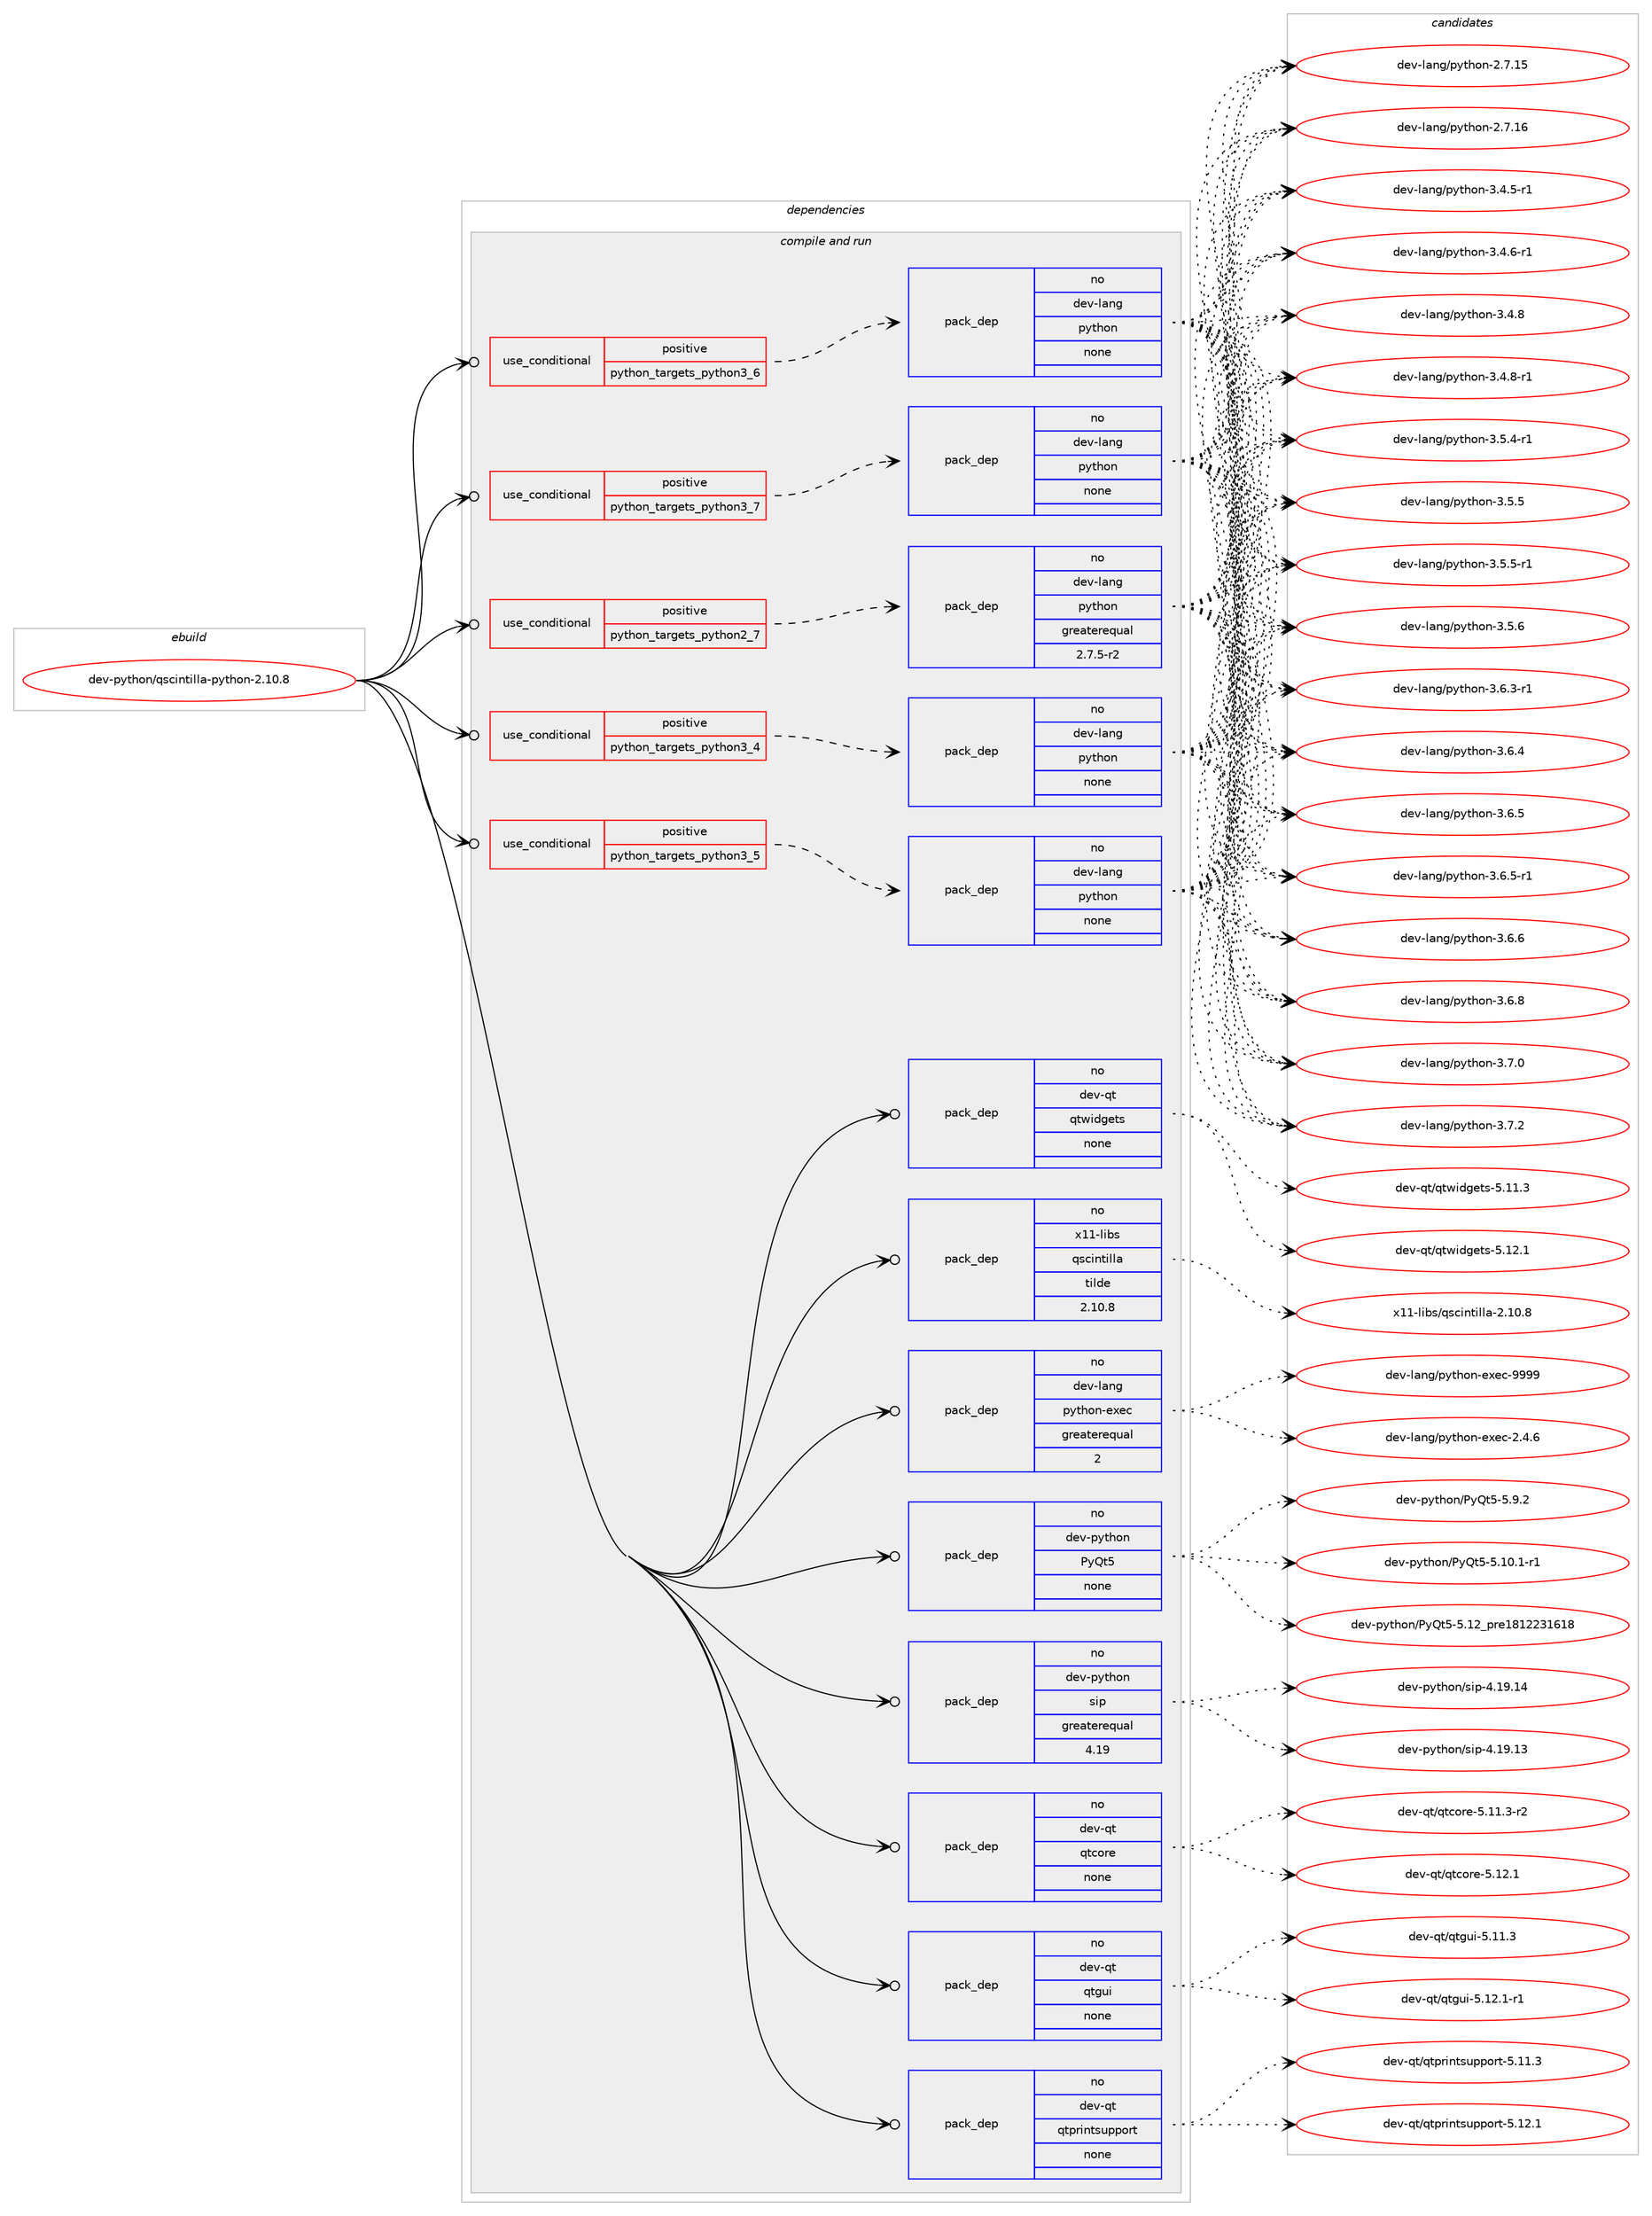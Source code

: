 digraph prolog {

# *************
# Graph options
# *************

newrank=true;
concentrate=true;
compound=true;
graph [rankdir=LR,fontname=Helvetica,fontsize=10,ranksep=1.5];#, ranksep=2.5, nodesep=0.2];
edge  [arrowhead=vee];
node  [fontname=Helvetica,fontsize=10];

# **********
# The ebuild
# **********

subgraph cluster_leftcol {
color=gray;
rank=same;
label=<<i>ebuild</i>>;
id [label="dev-python/qscintilla-python-2.10.8", color=red, width=4, href="../dev-python/qscintilla-python-2.10.8.svg"];
}

# ****************
# The dependencies
# ****************

subgraph cluster_midcol {
color=gray;
label=<<i>dependencies</i>>;
subgraph cluster_compile {
fillcolor="#eeeeee";
style=filled;
label=<<i>compile</i>>;
}
subgraph cluster_compileandrun {
fillcolor="#eeeeee";
style=filled;
label=<<i>compile and run</i>>;
subgraph cond383472 {
dependency1437992 [label=<<TABLE BORDER="0" CELLBORDER="1" CELLSPACING="0" CELLPADDING="4"><TR><TD ROWSPAN="3" CELLPADDING="10">use_conditional</TD></TR><TR><TD>positive</TD></TR><TR><TD>python_targets_python2_7</TD></TR></TABLE>>, shape=none, color=red];
subgraph pack1031161 {
dependency1437993 [label=<<TABLE BORDER="0" CELLBORDER="1" CELLSPACING="0" CELLPADDING="4" WIDTH="220"><TR><TD ROWSPAN="6" CELLPADDING="30">pack_dep</TD></TR><TR><TD WIDTH="110">no</TD></TR><TR><TD>dev-lang</TD></TR><TR><TD>python</TD></TR><TR><TD>greaterequal</TD></TR><TR><TD>2.7.5-r2</TD></TR></TABLE>>, shape=none, color=blue];
}
dependency1437992:e -> dependency1437993:w [weight=20,style="dashed",arrowhead="vee"];
}
id:e -> dependency1437992:w [weight=20,style="solid",arrowhead="odotvee"];
subgraph cond383473 {
dependency1437994 [label=<<TABLE BORDER="0" CELLBORDER="1" CELLSPACING="0" CELLPADDING="4"><TR><TD ROWSPAN="3" CELLPADDING="10">use_conditional</TD></TR><TR><TD>positive</TD></TR><TR><TD>python_targets_python3_4</TD></TR></TABLE>>, shape=none, color=red];
subgraph pack1031162 {
dependency1437995 [label=<<TABLE BORDER="0" CELLBORDER="1" CELLSPACING="0" CELLPADDING="4" WIDTH="220"><TR><TD ROWSPAN="6" CELLPADDING="30">pack_dep</TD></TR><TR><TD WIDTH="110">no</TD></TR><TR><TD>dev-lang</TD></TR><TR><TD>python</TD></TR><TR><TD>none</TD></TR><TR><TD></TD></TR></TABLE>>, shape=none, color=blue];
}
dependency1437994:e -> dependency1437995:w [weight=20,style="dashed",arrowhead="vee"];
}
id:e -> dependency1437994:w [weight=20,style="solid",arrowhead="odotvee"];
subgraph cond383474 {
dependency1437996 [label=<<TABLE BORDER="0" CELLBORDER="1" CELLSPACING="0" CELLPADDING="4"><TR><TD ROWSPAN="3" CELLPADDING="10">use_conditional</TD></TR><TR><TD>positive</TD></TR><TR><TD>python_targets_python3_5</TD></TR></TABLE>>, shape=none, color=red];
subgraph pack1031163 {
dependency1437997 [label=<<TABLE BORDER="0" CELLBORDER="1" CELLSPACING="0" CELLPADDING="4" WIDTH="220"><TR><TD ROWSPAN="6" CELLPADDING="30">pack_dep</TD></TR><TR><TD WIDTH="110">no</TD></TR><TR><TD>dev-lang</TD></TR><TR><TD>python</TD></TR><TR><TD>none</TD></TR><TR><TD></TD></TR></TABLE>>, shape=none, color=blue];
}
dependency1437996:e -> dependency1437997:w [weight=20,style="dashed",arrowhead="vee"];
}
id:e -> dependency1437996:w [weight=20,style="solid",arrowhead="odotvee"];
subgraph cond383475 {
dependency1437998 [label=<<TABLE BORDER="0" CELLBORDER="1" CELLSPACING="0" CELLPADDING="4"><TR><TD ROWSPAN="3" CELLPADDING="10">use_conditional</TD></TR><TR><TD>positive</TD></TR><TR><TD>python_targets_python3_6</TD></TR></TABLE>>, shape=none, color=red];
subgraph pack1031164 {
dependency1437999 [label=<<TABLE BORDER="0" CELLBORDER="1" CELLSPACING="0" CELLPADDING="4" WIDTH="220"><TR><TD ROWSPAN="6" CELLPADDING="30">pack_dep</TD></TR><TR><TD WIDTH="110">no</TD></TR><TR><TD>dev-lang</TD></TR><TR><TD>python</TD></TR><TR><TD>none</TD></TR><TR><TD></TD></TR></TABLE>>, shape=none, color=blue];
}
dependency1437998:e -> dependency1437999:w [weight=20,style="dashed",arrowhead="vee"];
}
id:e -> dependency1437998:w [weight=20,style="solid",arrowhead="odotvee"];
subgraph cond383476 {
dependency1438000 [label=<<TABLE BORDER="0" CELLBORDER="1" CELLSPACING="0" CELLPADDING="4"><TR><TD ROWSPAN="3" CELLPADDING="10">use_conditional</TD></TR><TR><TD>positive</TD></TR><TR><TD>python_targets_python3_7</TD></TR></TABLE>>, shape=none, color=red];
subgraph pack1031165 {
dependency1438001 [label=<<TABLE BORDER="0" CELLBORDER="1" CELLSPACING="0" CELLPADDING="4" WIDTH="220"><TR><TD ROWSPAN="6" CELLPADDING="30">pack_dep</TD></TR><TR><TD WIDTH="110">no</TD></TR><TR><TD>dev-lang</TD></TR><TR><TD>python</TD></TR><TR><TD>none</TD></TR><TR><TD></TD></TR></TABLE>>, shape=none, color=blue];
}
dependency1438000:e -> dependency1438001:w [weight=20,style="dashed",arrowhead="vee"];
}
id:e -> dependency1438000:w [weight=20,style="solid",arrowhead="odotvee"];
subgraph pack1031166 {
dependency1438002 [label=<<TABLE BORDER="0" CELLBORDER="1" CELLSPACING="0" CELLPADDING="4" WIDTH="220"><TR><TD ROWSPAN="6" CELLPADDING="30">pack_dep</TD></TR><TR><TD WIDTH="110">no</TD></TR><TR><TD>dev-lang</TD></TR><TR><TD>python-exec</TD></TR><TR><TD>greaterequal</TD></TR><TR><TD>2</TD></TR></TABLE>>, shape=none, color=blue];
}
id:e -> dependency1438002:w [weight=20,style="solid",arrowhead="odotvee"];
subgraph pack1031167 {
dependency1438003 [label=<<TABLE BORDER="0" CELLBORDER="1" CELLSPACING="0" CELLPADDING="4" WIDTH="220"><TR><TD ROWSPAN="6" CELLPADDING="30">pack_dep</TD></TR><TR><TD WIDTH="110">no</TD></TR><TR><TD>dev-python</TD></TR><TR><TD>PyQt5</TD></TR><TR><TD>none</TD></TR><TR><TD></TD></TR></TABLE>>, shape=none, color=blue];
}
id:e -> dependency1438003:w [weight=20,style="solid",arrowhead="odotvee"];
subgraph pack1031168 {
dependency1438004 [label=<<TABLE BORDER="0" CELLBORDER="1" CELLSPACING="0" CELLPADDING="4" WIDTH="220"><TR><TD ROWSPAN="6" CELLPADDING="30">pack_dep</TD></TR><TR><TD WIDTH="110">no</TD></TR><TR><TD>dev-python</TD></TR><TR><TD>sip</TD></TR><TR><TD>greaterequal</TD></TR><TR><TD>4.19</TD></TR></TABLE>>, shape=none, color=blue];
}
id:e -> dependency1438004:w [weight=20,style="solid",arrowhead="odotvee"];
subgraph pack1031169 {
dependency1438005 [label=<<TABLE BORDER="0" CELLBORDER="1" CELLSPACING="0" CELLPADDING="4" WIDTH="220"><TR><TD ROWSPAN="6" CELLPADDING="30">pack_dep</TD></TR><TR><TD WIDTH="110">no</TD></TR><TR><TD>dev-qt</TD></TR><TR><TD>qtcore</TD></TR><TR><TD>none</TD></TR><TR><TD></TD></TR></TABLE>>, shape=none, color=blue];
}
id:e -> dependency1438005:w [weight=20,style="solid",arrowhead="odotvee"];
subgraph pack1031170 {
dependency1438006 [label=<<TABLE BORDER="0" CELLBORDER="1" CELLSPACING="0" CELLPADDING="4" WIDTH="220"><TR><TD ROWSPAN="6" CELLPADDING="30">pack_dep</TD></TR><TR><TD WIDTH="110">no</TD></TR><TR><TD>dev-qt</TD></TR><TR><TD>qtgui</TD></TR><TR><TD>none</TD></TR><TR><TD></TD></TR></TABLE>>, shape=none, color=blue];
}
id:e -> dependency1438006:w [weight=20,style="solid",arrowhead="odotvee"];
subgraph pack1031171 {
dependency1438007 [label=<<TABLE BORDER="0" CELLBORDER="1" CELLSPACING="0" CELLPADDING="4" WIDTH="220"><TR><TD ROWSPAN="6" CELLPADDING="30">pack_dep</TD></TR><TR><TD WIDTH="110">no</TD></TR><TR><TD>dev-qt</TD></TR><TR><TD>qtprintsupport</TD></TR><TR><TD>none</TD></TR><TR><TD></TD></TR></TABLE>>, shape=none, color=blue];
}
id:e -> dependency1438007:w [weight=20,style="solid",arrowhead="odotvee"];
subgraph pack1031172 {
dependency1438008 [label=<<TABLE BORDER="0" CELLBORDER="1" CELLSPACING="0" CELLPADDING="4" WIDTH="220"><TR><TD ROWSPAN="6" CELLPADDING="30">pack_dep</TD></TR><TR><TD WIDTH="110">no</TD></TR><TR><TD>dev-qt</TD></TR><TR><TD>qtwidgets</TD></TR><TR><TD>none</TD></TR><TR><TD></TD></TR></TABLE>>, shape=none, color=blue];
}
id:e -> dependency1438008:w [weight=20,style="solid",arrowhead="odotvee"];
subgraph pack1031173 {
dependency1438009 [label=<<TABLE BORDER="0" CELLBORDER="1" CELLSPACING="0" CELLPADDING="4" WIDTH="220"><TR><TD ROWSPAN="6" CELLPADDING="30">pack_dep</TD></TR><TR><TD WIDTH="110">no</TD></TR><TR><TD>x11-libs</TD></TR><TR><TD>qscintilla</TD></TR><TR><TD>tilde</TD></TR><TR><TD>2.10.8</TD></TR></TABLE>>, shape=none, color=blue];
}
id:e -> dependency1438009:w [weight=20,style="solid",arrowhead="odotvee"];
}
subgraph cluster_run {
fillcolor="#eeeeee";
style=filled;
label=<<i>run</i>>;
}
}

# **************
# The candidates
# **************

subgraph cluster_choices {
rank=same;
color=gray;
label=<<i>candidates</i>>;

subgraph choice1031161 {
color=black;
nodesep=1;
choice10010111845108971101034711212111610411111045504655464953 [label="dev-lang/python-2.7.15", color=red, width=4,href="../dev-lang/python-2.7.15.svg"];
choice10010111845108971101034711212111610411111045504655464954 [label="dev-lang/python-2.7.16", color=red, width=4,href="../dev-lang/python-2.7.16.svg"];
choice1001011184510897110103471121211161041111104551465246534511449 [label="dev-lang/python-3.4.5-r1", color=red, width=4,href="../dev-lang/python-3.4.5-r1.svg"];
choice1001011184510897110103471121211161041111104551465246544511449 [label="dev-lang/python-3.4.6-r1", color=red, width=4,href="../dev-lang/python-3.4.6-r1.svg"];
choice100101118451089711010347112121116104111110455146524656 [label="dev-lang/python-3.4.8", color=red, width=4,href="../dev-lang/python-3.4.8.svg"];
choice1001011184510897110103471121211161041111104551465246564511449 [label="dev-lang/python-3.4.8-r1", color=red, width=4,href="../dev-lang/python-3.4.8-r1.svg"];
choice1001011184510897110103471121211161041111104551465346524511449 [label="dev-lang/python-3.5.4-r1", color=red, width=4,href="../dev-lang/python-3.5.4-r1.svg"];
choice100101118451089711010347112121116104111110455146534653 [label="dev-lang/python-3.5.5", color=red, width=4,href="../dev-lang/python-3.5.5.svg"];
choice1001011184510897110103471121211161041111104551465346534511449 [label="dev-lang/python-3.5.5-r1", color=red, width=4,href="../dev-lang/python-3.5.5-r1.svg"];
choice100101118451089711010347112121116104111110455146534654 [label="dev-lang/python-3.5.6", color=red, width=4,href="../dev-lang/python-3.5.6.svg"];
choice1001011184510897110103471121211161041111104551465446514511449 [label="dev-lang/python-3.6.3-r1", color=red, width=4,href="../dev-lang/python-3.6.3-r1.svg"];
choice100101118451089711010347112121116104111110455146544652 [label="dev-lang/python-3.6.4", color=red, width=4,href="../dev-lang/python-3.6.4.svg"];
choice100101118451089711010347112121116104111110455146544653 [label="dev-lang/python-3.6.5", color=red, width=4,href="../dev-lang/python-3.6.5.svg"];
choice1001011184510897110103471121211161041111104551465446534511449 [label="dev-lang/python-3.6.5-r1", color=red, width=4,href="../dev-lang/python-3.6.5-r1.svg"];
choice100101118451089711010347112121116104111110455146544654 [label="dev-lang/python-3.6.6", color=red, width=4,href="../dev-lang/python-3.6.6.svg"];
choice100101118451089711010347112121116104111110455146544656 [label="dev-lang/python-3.6.8", color=red, width=4,href="../dev-lang/python-3.6.8.svg"];
choice100101118451089711010347112121116104111110455146554648 [label="dev-lang/python-3.7.0", color=red, width=4,href="../dev-lang/python-3.7.0.svg"];
choice100101118451089711010347112121116104111110455146554650 [label="dev-lang/python-3.7.2", color=red, width=4,href="../dev-lang/python-3.7.2.svg"];
dependency1437993:e -> choice10010111845108971101034711212111610411111045504655464953:w [style=dotted,weight="100"];
dependency1437993:e -> choice10010111845108971101034711212111610411111045504655464954:w [style=dotted,weight="100"];
dependency1437993:e -> choice1001011184510897110103471121211161041111104551465246534511449:w [style=dotted,weight="100"];
dependency1437993:e -> choice1001011184510897110103471121211161041111104551465246544511449:w [style=dotted,weight="100"];
dependency1437993:e -> choice100101118451089711010347112121116104111110455146524656:w [style=dotted,weight="100"];
dependency1437993:e -> choice1001011184510897110103471121211161041111104551465246564511449:w [style=dotted,weight="100"];
dependency1437993:e -> choice1001011184510897110103471121211161041111104551465346524511449:w [style=dotted,weight="100"];
dependency1437993:e -> choice100101118451089711010347112121116104111110455146534653:w [style=dotted,weight="100"];
dependency1437993:e -> choice1001011184510897110103471121211161041111104551465346534511449:w [style=dotted,weight="100"];
dependency1437993:e -> choice100101118451089711010347112121116104111110455146534654:w [style=dotted,weight="100"];
dependency1437993:e -> choice1001011184510897110103471121211161041111104551465446514511449:w [style=dotted,weight="100"];
dependency1437993:e -> choice100101118451089711010347112121116104111110455146544652:w [style=dotted,weight="100"];
dependency1437993:e -> choice100101118451089711010347112121116104111110455146544653:w [style=dotted,weight="100"];
dependency1437993:e -> choice1001011184510897110103471121211161041111104551465446534511449:w [style=dotted,weight="100"];
dependency1437993:e -> choice100101118451089711010347112121116104111110455146544654:w [style=dotted,weight="100"];
dependency1437993:e -> choice100101118451089711010347112121116104111110455146544656:w [style=dotted,weight="100"];
dependency1437993:e -> choice100101118451089711010347112121116104111110455146554648:w [style=dotted,weight="100"];
dependency1437993:e -> choice100101118451089711010347112121116104111110455146554650:w [style=dotted,weight="100"];
}
subgraph choice1031162 {
color=black;
nodesep=1;
choice10010111845108971101034711212111610411111045504655464953 [label="dev-lang/python-2.7.15", color=red, width=4,href="../dev-lang/python-2.7.15.svg"];
choice10010111845108971101034711212111610411111045504655464954 [label="dev-lang/python-2.7.16", color=red, width=4,href="../dev-lang/python-2.7.16.svg"];
choice1001011184510897110103471121211161041111104551465246534511449 [label="dev-lang/python-3.4.5-r1", color=red, width=4,href="../dev-lang/python-3.4.5-r1.svg"];
choice1001011184510897110103471121211161041111104551465246544511449 [label="dev-lang/python-3.4.6-r1", color=red, width=4,href="../dev-lang/python-3.4.6-r1.svg"];
choice100101118451089711010347112121116104111110455146524656 [label="dev-lang/python-3.4.8", color=red, width=4,href="../dev-lang/python-3.4.8.svg"];
choice1001011184510897110103471121211161041111104551465246564511449 [label="dev-lang/python-3.4.8-r1", color=red, width=4,href="../dev-lang/python-3.4.8-r1.svg"];
choice1001011184510897110103471121211161041111104551465346524511449 [label="dev-lang/python-3.5.4-r1", color=red, width=4,href="../dev-lang/python-3.5.4-r1.svg"];
choice100101118451089711010347112121116104111110455146534653 [label="dev-lang/python-3.5.5", color=red, width=4,href="../dev-lang/python-3.5.5.svg"];
choice1001011184510897110103471121211161041111104551465346534511449 [label="dev-lang/python-3.5.5-r1", color=red, width=4,href="../dev-lang/python-3.5.5-r1.svg"];
choice100101118451089711010347112121116104111110455146534654 [label="dev-lang/python-3.5.6", color=red, width=4,href="../dev-lang/python-3.5.6.svg"];
choice1001011184510897110103471121211161041111104551465446514511449 [label="dev-lang/python-3.6.3-r1", color=red, width=4,href="../dev-lang/python-3.6.3-r1.svg"];
choice100101118451089711010347112121116104111110455146544652 [label="dev-lang/python-3.6.4", color=red, width=4,href="../dev-lang/python-3.6.4.svg"];
choice100101118451089711010347112121116104111110455146544653 [label="dev-lang/python-3.6.5", color=red, width=4,href="../dev-lang/python-3.6.5.svg"];
choice1001011184510897110103471121211161041111104551465446534511449 [label="dev-lang/python-3.6.5-r1", color=red, width=4,href="../dev-lang/python-3.6.5-r1.svg"];
choice100101118451089711010347112121116104111110455146544654 [label="dev-lang/python-3.6.6", color=red, width=4,href="../dev-lang/python-3.6.6.svg"];
choice100101118451089711010347112121116104111110455146544656 [label="dev-lang/python-3.6.8", color=red, width=4,href="../dev-lang/python-3.6.8.svg"];
choice100101118451089711010347112121116104111110455146554648 [label="dev-lang/python-3.7.0", color=red, width=4,href="../dev-lang/python-3.7.0.svg"];
choice100101118451089711010347112121116104111110455146554650 [label="dev-lang/python-3.7.2", color=red, width=4,href="../dev-lang/python-3.7.2.svg"];
dependency1437995:e -> choice10010111845108971101034711212111610411111045504655464953:w [style=dotted,weight="100"];
dependency1437995:e -> choice10010111845108971101034711212111610411111045504655464954:w [style=dotted,weight="100"];
dependency1437995:e -> choice1001011184510897110103471121211161041111104551465246534511449:w [style=dotted,weight="100"];
dependency1437995:e -> choice1001011184510897110103471121211161041111104551465246544511449:w [style=dotted,weight="100"];
dependency1437995:e -> choice100101118451089711010347112121116104111110455146524656:w [style=dotted,weight="100"];
dependency1437995:e -> choice1001011184510897110103471121211161041111104551465246564511449:w [style=dotted,weight="100"];
dependency1437995:e -> choice1001011184510897110103471121211161041111104551465346524511449:w [style=dotted,weight="100"];
dependency1437995:e -> choice100101118451089711010347112121116104111110455146534653:w [style=dotted,weight="100"];
dependency1437995:e -> choice1001011184510897110103471121211161041111104551465346534511449:w [style=dotted,weight="100"];
dependency1437995:e -> choice100101118451089711010347112121116104111110455146534654:w [style=dotted,weight="100"];
dependency1437995:e -> choice1001011184510897110103471121211161041111104551465446514511449:w [style=dotted,weight="100"];
dependency1437995:e -> choice100101118451089711010347112121116104111110455146544652:w [style=dotted,weight="100"];
dependency1437995:e -> choice100101118451089711010347112121116104111110455146544653:w [style=dotted,weight="100"];
dependency1437995:e -> choice1001011184510897110103471121211161041111104551465446534511449:w [style=dotted,weight="100"];
dependency1437995:e -> choice100101118451089711010347112121116104111110455146544654:w [style=dotted,weight="100"];
dependency1437995:e -> choice100101118451089711010347112121116104111110455146544656:w [style=dotted,weight="100"];
dependency1437995:e -> choice100101118451089711010347112121116104111110455146554648:w [style=dotted,weight="100"];
dependency1437995:e -> choice100101118451089711010347112121116104111110455146554650:w [style=dotted,weight="100"];
}
subgraph choice1031163 {
color=black;
nodesep=1;
choice10010111845108971101034711212111610411111045504655464953 [label="dev-lang/python-2.7.15", color=red, width=4,href="../dev-lang/python-2.7.15.svg"];
choice10010111845108971101034711212111610411111045504655464954 [label="dev-lang/python-2.7.16", color=red, width=4,href="../dev-lang/python-2.7.16.svg"];
choice1001011184510897110103471121211161041111104551465246534511449 [label="dev-lang/python-3.4.5-r1", color=red, width=4,href="../dev-lang/python-3.4.5-r1.svg"];
choice1001011184510897110103471121211161041111104551465246544511449 [label="dev-lang/python-3.4.6-r1", color=red, width=4,href="../dev-lang/python-3.4.6-r1.svg"];
choice100101118451089711010347112121116104111110455146524656 [label="dev-lang/python-3.4.8", color=red, width=4,href="../dev-lang/python-3.4.8.svg"];
choice1001011184510897110103471121211161041111104551465246564511449 [label="dev-lang/python-3.4.8-r1", color=red, width=4,href="../dev-lang/python-3.4.8-r1.svg"];
choice1001011184510897110103471121211161041111104551465346524511449 [label="dev-lang/python-3.5.4-r1", color=red, width=4,href="../dev-lang/python-3.5.4-r1.svg"];
choice100101118451089711010347112121116104111110455146534653 [label="dev-lang/python-3.5.5", color=red, width=4,href="../dev-lang/python-3.5.5.svg"];
choice1001011184510897110103471121211161041111104551465346534511449 [label="dev-lang/python-3.5.5-r1", color=red, width=4,href="../dev-lang/python-3.5.5-r1.svg"];
choice100101118451089711010347112121116104111110455146534654 [label="dev-lang/python-3.5.6", color=red, width=4,href="../dev-lang/python-3.5.6.svg"];
choice1001011184510897110103471121211161041111104551465446514511449 [label="dev-lang/python-3.6.3-r1", color=red, width=4,href="../dev-lang/python-3.6.3-r1.svg"];
choice100101118451089711010347112121116104111110455146544652 [label="dev-lang/python-3.6.4", color=red, width=4,href="../dev-lang/python-3.6.4.svg"];
choice100101118451089711010347112121116104111110455146544653 [label="dev-lang/python-3.6.5", color=red, width=4,href="../dev-lang/python-3.6.5.svg"];
choice1001011184510897110103471121211161041111104551465446534511449 [label="dev-lang/python-3.6.5-r1", color=red, width=4,href="../dev-lang/python-3.6.5-r1.svg"];
choice100101118451089711010347112121116104111110455146544654 [label="dev-lang/python-3.6.6", color=red, width=4,href="../dev-lang/python-3.6.6.svg"];
choice100101118451089711010347112121116104111110455146544656 [label="dev-lang/python-3.6.8", color=red, width=4,href="../dev-lang/python-3.6.8.svg"];
choice100101118451089711010347112121116104111110455146554648 [label="dev-lang/python-3.7.0", color=red, width=4,href="../dev-lang/python-3.7.0.svg"];
choice100101118451089711010347112121116104111110455146554650 [label="dev-lang/python-3.7.2", color=red, width=4,href="../dev-lang/python-3.7.2.svg"];
dependency1437997:e -> choice10010111845108971101034711212111610411111045504655464953:w [style=dotted,weight="100"];
dependency1437997:e -> choice10010111845108971101034711212111610411111045504655464954:w [style=dotted,weight="100"];
dependency1437997:e -> choice1001011184510897110103471121211161041111104551465246534511449:w [style=dotted,weight="100"];
dependency1437997:e -> choice1001011184510897110103471121211161041111104551465246544511449:w [style=dotted,weight="100"];
dependency1437997:e -> choice100101118451089711010347112121116104111110455146524656:w [style=dotted,weight="100"];
dependency1437997:e -> choice1001011184510897110103471121211161041111104551465246564511449:w [style=dotted,weight="100"];
dependency1437997:e -> choice1001011184510897110103471121211161041111104551465346524511449:w [style=dotted,weight="100"];
dependency1437997:e -> choice100101118451089711010347112121116104111110455146534653:w [style=dotted,weight="100"];
dependency1437997:e -> choice1001011184510897110103471121211161041111104551465346534511449:w [style=dotted,weight="100"];
dependency1437997:e -> choice100101118451089711010347112121116104111110455146534654:w [style=dotted,weight="100"];
dependency1437997:e -> choice1001011184510897110103471121211161041111104551465446514511449:w [style=dotted,weight="100"];
dependency1437997:e -> choice100101118451089711010347112121116104111110455146544652:w [style=dotted,weight="100"];
dependency1437997:e -> choice100101118451089711010347112121116104111110455146544653:w [style=dotted,weight="100"];
dependency1437997:e -> choice1001011184510897110103471121211161041111104551465446534511449:w [style=dotted,weight="100"];
dependency1437997:e -> choice100101118451089711010347112121116104111110455146544654:w [style=dotted,weight="100"];
dependency1437997:e -> choice100101118451089711010347112121116104111110455146544656:w [style=dotted,weight="100"];
dependency1437997:e -> choice100101118451089711010347112121116104111110455146554648:w [style=dotted,weight="100"];
dependency1437997:e -> choice100101118451089711010347112121116104111110455146554650:w [style=dotted,weight="100"];
}
subgraph choice1031164 {
color=black;
nodesep=1;
choice10010111845108971101034711212111610411111045504655464953 [label="dev-lang/python-2.7.15", color=red, width=4,href="../dev-lang/python-2.7.15.svg"];
choice10010111845108971101034711212111610411111045504655464954 [label="dev-lang/python-2.7.16", color=red, width=4,href="../dev-lang/python-2.7.16.svg"];
choice1001011184510897110103471121211161041111104551465246534511449 [label="dev-lang/python-3.4.5-r1", color=red, width=4,href="../dev-lang/python-3.4.5-r1.svg"];
choice1001011184510897110103471121211161041111104551465246544511449 [label="dev-lang/python-3.4.6-r1", color=red, width=4,href="../dev-lang/python-3.4.6-r1.svg"];
choice100101118451089711010347112121116104111110455146524656 [label="dev-lang/python-3.4.8", color=red, width=4,href="../dev-lang/python-3.4.8.svg"];
choice1001011184510897110103471121211161041111104551465246564511449 [label="dev-lang/python-3.4.8-r1", color=red, width=4,href="../dev-lang/python-3.4.8-r1.svg"];
choice1001011184510897110103471121211161041111104551465346524511449 [label="dev-lang/python-3.5.4-r1", color=red, width=4,href="../dev-lang/python-3.5.4-r1.svg"];
choice100101118451089711010347112121116104111110455146534653 [label="dev-lang/python-3.5.5", color=red, width=4,href="../dev-lang/python-3.5.5.svg"];
choice1001011184510897110103471121211161041111104551465346534511449 [label="dev-lang/python-3.5.5-r1", color=red, width=4,href="../dev-lang/python-3.5.5-r1.svg"];
choice100101118451089711010347112121116104111110455146534654 [label="dev-lang/python-3.5.6", color=red, width=4,href="../dev-lang/python-3.5.6.svg"];
choice1001011184510897110103471121211161041111104551465446514511449 [label="dev-lang/python-3.6.3-r1", color=red, width=4,href="../dev-lang/python-3.6.3-r1.svg"];
choice100101118451089711010347112121116104111110455146544652 [label="dev-lang/python-3.6.4", color=red, width=4,href="../dev-lang/python-3.6.4.svg"];
choice100101118451089711010347112121116104111110455146544653 [label="dev-lang/python-3.6.5", color=red, width=4,href="../dev-lang/python-3.6.5.svg"];
choice1001011184510897110103471121211161041111104551465446534511449 [label="dev-lang/python-3.6.5-r1", color=red, width=4,href="../dev-lang/python-3.6.5-r1.svg"];
choice100101118451089711010347112121116104111110455146544654 [label="dev-lang/python-3.6.6", color=red, width=4,href="../dev-lang/python-3.6.6.svg"];
choice100101118451089711010347112121116104111110455146544656 [label="dev-lang/python-3.6.8", color=red, width=4,href="../dev-lang/python-3.6.8.svg"];
choice100101118451089711010347112121116104111110455146554648 [label="dev-lang/python-3.7.0", color=red, width=4,href="../dev-lang/python-3.7.0.svg"];
choice100101118451089711010347112121116104111110455146554650 [label="dev-lang/python-3.7.2", color=red, width=4,href="../dev-lang/python-3.7.2.svg"];
dependency1437999:e -> choice10010111845108971101034711212111610411111045504655464953:w [style=dotted,weight="100"];
dependency1437999:e -> choice10010111845108971101034711212111610411111045504655464954:w [style=dotted,weight="100"];
dependency1437999:e -> choice1001011184510897110103471121211161041111104551465246534511449:w [style=dotted,weight="100"];
dependency1437999:e -> choice1001011184510897110103471121211161041111104551465246544511449:w [style=dotted,weight="100"];
dependency1437999:e -> choice100101118451089711010347112121116104111110455146524656:w [style=dotted,weight="100"];
dependency1437999:e -> choice1001011184510897110103471121211161041111104551465246564511449:w [style=dotted,weight="100"];
dependency1437999:e -> choice1001011184510897110103471121211161041111104551465346524511449:w [style=dotted,weight="100"];
dependency1437999:e -> choice100101118451089711010347112121116104111110455146534653:w [style=dotted,weight="100"];
dependency1437999:e -> choice1001011184510897110103471121211161041111104551465346534511449:w [style=dotted,weight="100"];
dependency1437999:e -> choice100101118451089711010347112121116104111110455146534654:w [style=dotted,weight="100"];
dependency1437999:e -> choice1001011184510897110103471121211161041111104551465446514511449:w [style=dotted,weight="100"];
dependency1437999:e -> choice100101118451089711010347112121116104111110455146544652:w [style=dotted,weight="100"];
dependency1437999:e -> choice100101118451089711010347112121116104111110455146544653:w [style=dotted,weight="100"];
dependency1437999:e -> choice1001011184510897110103471121211161041111104551465446534511449:w [style=dotted,weight="100"];
dependency1437999:e -> choice100101118451089711010347112121116104111110455146544654:w [style=dotted,weight="100"];
dependency1437999:e -> choice100101118451089711010347112121116104111110455146544656:w [style=dotted,weight="100"];
dependency1437999:e -> choice100101118451089711010347112121116104111110455146554648:w [style=dotted,weight="100"];
dependency1437999:e -> choice100101118451089711010347112121116104111110455146554650:w [style=dotted,weight="100"];
}
subgraph choice1031165 {
color=black;
nodesep=1;
choice10010111845108971101034711212111610411111045504655464953 [label="dev-lang/python-2.7.15", color=red, width=4,href="../dev-lang/python-2.7.15.svg"];
choice10010111845108971101034711212111610411111045504655464954 [label="dev-lang/python-2.7.16", color=red, width=4,href="../dev-lang/python-2.7.16.svg"];
choice1001011184510897110103471121211161041111104551465246534511449 [label="dev-lang/python-3.4.5-r1", color=red, width=4,href="../dev-lang/python-3.4.5-r1.svg"];
choice1001011184510897110103471121211161041111104551465246544511449 [label="dev-lang/python-3.4.6-r1", color=red, width=4,href="../dev-lang/python-3.4.6-r1.svg"];
choice100101118451089711010347112121116104111110455146524656 [label="dev-lang/python-3.4.8", color=red, width=4,href="../dev-lang/python-3.4.8.svg"];
choice1001011184510897110103471121211161041111104551465246564511449 [label="dev-lang/python-3.4.8-r1", color=red, width=4,href="../dev-lang/python-3.4.8-r1.svg"];
choice1001011184510897110103471121211161041111104551465346524511449 [label="dev-lang/python-3.5.4-r1", color=red, width=4,href="../dev-lang/python-3.5.4-r1.svg"];
choice100101118451089711010347112121116104111110455146534653 [label="dev-lang/python-3.5.5", color=red, width=4,href="../dev-lang/python-3.5.5.svg"];
choice1001011184510897110103471121211161041111104551465346534511449 [label="dev-lang/python-3.5.5-r1", color=red, width=4,href="../dev-lang/python-3.5.5-r1.svg"];
choice100101118451089711010347112121116104111110455146534654 [label="dev-lang/python-3.5.6", color=red, width=4,href="../dev-lang/python-3.5.6.svg"];
choice1001011184510897110103471121211161041111104551465446514511449 [label="dev-lang/python-3.6.3-r1", color=red, width=4,href="../dev-lang/python-3.6.3-r1.svg"];
choice100101118451089711010347112121116104111110455146544652 [label="dev-lang/python-3.6.4", color=red, width=4,href="../dev-lang/python-3.6.4.svg"];
choice100101118451089711010347112121116104111110455146544653 [label="dev-lang/python-3.6.5", color=red, width=4,href="../dev-lang/python-3.6.5.svg"];
choice1001011184510897110103471121211161041111104551465446534511449 [label="dev-lang/python-3.6.5-r1", color=red, width=4,href="../dev-lang/python-3.6.5-r1.svg"];
choice100101118451089711010347112121116104111110455146544654 [label="dev-lang/python-3.6.6", color=red, width=4,href="../dev-lang/python-3.6.6.svg"];
choice100101118451089711010347112121116104111110455146544656 [label="dev-lang/python-3.6.8", color=red, width=4,href="../dev-lang/python-3.6.8.svg"];
choice100101118451089711010347112121116104111110455146554648 [label="dev-lang/python-3.7.0", color=red, width=4,href="../dev-lang/python-3.7.0.svg"];
choice100101118451089711010347112121116104111110455146554650 [label="dev-lang/python-3.7.2", color=red, width=4,href="../dev-lang/python-3.7.2.svg"];
dependency1438001:e -> choice10010111845108971101034711212111610411111045504655464953:w [style=dotted,weight="100"];
dependency1438001:e -> choice10010111845108971101034711212111610411111045504655464954:w [style=dotted,weight="100"];
dependency1438001:e -> choice1001011184510897110103471121211161041111104551465246534511449:w [style=dotted,weight="100"];
dependency1438001:e -> choice1001011184510897110103471121211161041111104551465246544511449:w [style=dotted,weight="100"];
dependency1438001:e -> choice100101118451089711010347112121116104111110455146524656:w [style=dotted,weight="100"];
dependency1438001:e -> choice1001011184510897110103471121211161041111104551465246564511449:w [style=dotted,weight="100"];
dependency1438001:e -> choice1001011184510897110103471121211161041111104551465346524511449:w [style=dotted,weight="100"];
dependency1438001:e -> choice100101118451089711010347112121116104111110455146534653:w [style=dotted,weight="100"];
dependency1438001:e -> choice1001011184510897110103471121211161041111104551465346534511449:w [style=dotted,weight="100"];
dependency1438001:e -> choice100101118451089711010347112121116104111110455146534654:w [style=dotted,weight="100"];
dependency1438001:e -> choice1001011184510897110103471121211161041111104551465446514511449:w [style=dotted,weight="100"];
dependency1438001:e -> choice100101118451089711010347112121116104111110455146544652:w [style=dotted,weight="100"];
dependency1438001:e -> choice100101118451089711010347112121116104111110455146544653:w [style=dotted,weight="100"];
dependency1438001:e -> choice1001011184510897110103471121211161041111104551465446534511449:w [style=dotted,weight="100"];
dependency1438001:e -> choice100101118451089711010347112121116104111110455146544654:w [style=dotted,weight="100"];
dependency1438001:e -> choice100101118451089711010347112121116104111110455146544656:w [style=dotted,weight="100"];
dependency1438001:e -> choice100101118451089711010347112121116104111110455146554648:w [style=dotted,weight="100"];
dependency1438001:e -> choice100101118451089711010347112121116104111110455146554650:w [style=dotted,weight="100"];
}
subgraph choice1031166 {
color=black;
nodesep=1;
choice1001011184510897110103471121211161041111104510112010199455046524654 [label="dev-lang/python-exec-2.4.6", color=red, width=4,href="../dev-lang/python-exec-2.4.6.svg"];
choice10010111845108971101034711212111610411111045101120101994557575757 [label="dev-lang/python-exec-9999", color=red, width=4,href="../dev-lang/python-exec-9999.svg"];
dependency1438002:e -> choice1001011184510897110103471121211161041111104510112010199455046524654:w [style=dotted,weight="100"];
dependency1438002:e -> choice10010111845108971101034711212111610411111045101120101994557575757:w [style=dotted,weight="100"];
}
subgraph choice1031167 {
color=black;
nodesep=1;
choice1001011184511212111610411111047801218111653455346494846494511449 [label="dev-python/PyQt5-5.10.1-r1", color=red, width=4,href="../dev-python/PyQt5-5.10.1-r1.svg"];
choice100101118451121211161041111104780121811165345534649509511211410149564950505149544956 [label="dev-python/PyQt5-5.12_pre1812231618", color=red, width=4,href="../dev-python/PyQt5-5.12_pre1812231618.svg"];
choice1001011184511212111610411111047801218111653455346574650 [label="dev-python/PyQt5-5.9.2", color=red, width=4,href="../dev-python/PyQt5-5.9.2.svg"];
dependency1438003:e -> choice1001011184511212111610411111047801218111653455346494846494511449:w [style=dotted,weight="100"];
dependency1438003:e -> choice100101118451121211161041111104780121811165345534649509511211410149564950505149544956:w [style=dotted,weight="100"];
dependency1438003:e -> choice1001011184511212111610411111047801218111653455346574650:w [style=dotted,weight="100"];
}
subgraph choice1031168 {
color=black;
nodesep=1;
choice10010111845112121116104111110471151051124552464957464951 [label="dev-python/sip-4.19.13", color=red, width=4,href="../dev-python/sip-4.19.13.svg"];
choice10010111845112121116104111110471151051124552464957464952 [label="dev-python/sip-4.19.14", color=red, width=4,href="../dev-python/sip-4.19.14.svg"];
dependency1438004:e -> choice10010111845112121116104111110471151051124552464957464951:w [style=dotted,weight="100"];
dependency1438004:e -> choice10010111845112121116104111110471151051124552464957464952:w [style=dotted,weight="100"];
}
subgraph choice1031169 {
color=black;
nodesep=1;
choice100101118451131164711311699111114101455346494946514511450 [label="dev-qt/qtcore-5.11.3-r2", color=red, width=4,href="../dev-qt/qtcore-5.11.3-r2.svg"];
choice10010111845113116471131169911111410145534649504649 [label="dev-qt/qtcore-5.12.1", color=red, width=4,href="../dev-qt/qtcore-5.12.1.svg"];
dependency1438005:e -> choice100101118451131164711311699111114101455346494946514511450:w [style=dotted,weight="100"];
dependency1438005:e -> choice10010111845113116471131169911111410145534649504649:w [style=dotted,weight="100"];
}
subgraph choice1031170 {
color=black;
nodesep=1;
choice100101118451131164711311610311710545534649494651 [label="dev-qt/qtgui-5.11.3", color=red, width=4,href="../dev-qt/qtgui-5.11.3.svg"];
choice1001011184511311647113116103117105455346495046494511449 [label="dev-qt/qtgui-5.12.1-r1", color=red, width=4,href="../dev-qt/qtgui-5.12.1-r1.svg"];
dependency1438006:e -> choice100101118451131164711311610311710545534649494651:w [style=dotted,weight="100"];
dependency1438006:e -> choice1001011184511311647113116103117105455346495046494511449:w [style=dotted,weight="100"];
}
subgraph choice1031171 {
color=black;
nodesep=1;
choice100101118451131164711311611211410511011611511711211211111411645534649494651 [label="dev-qt/qtprintsupport-5.11.3", color=red, width=4,href="../dev-qt/qtprintsupport-5.11.3.svg"];
choice100101118451131164711311611211410511011611511711211211111411645534649504649 [label="dev-qt/qtprintsupport-5.12.1", color=red, width=4,href="../dev-qt/qtprintsupport-5.12.1.svg"];
dependency1438007:e -> choice100101118451131164711311611211410511011611511711211211111411645534649494651:w [style=dotted,weight="100"];
dependency1438007:e -> choice100101118451131164711311611211410511011611511711211211111411645534649504649:w [style=dotted,weight="100"];
}
subgraph choice1031172 {
color=black;
nodesep=1;
choice100101118451131164711311611910510010310111611545534649494651 [label="dev-qt/qtwidgets-5.11.3", color=red, width=4,href="../dev-qt/qtwidgets-5.11.3.svg"];
choice100101118451131164711311611910510010310111611545534649504649 [label="dev-qt/qtwidgets-5.12.1", color=red, width=4,href="../dev-qt/qtwidgets-5.12.1.svg"];
dependency1438008:e -> choice100101118451131164711311611910510010310111611545534649494651:w [style=dotted,weight="100"];
dependency1438008:e -> choice100101118451131164711311611910510010310111611545534649504649:w [style=dotted,weight="100"];
}
subgraph choice1031173 {
color=black;
nodesep=1;
choice1204949451081059811547113115991051101161051081089745504649484656 [label="x11-libs/qscintilla-2.10.8", color=red, width=4,href="../x11-libs/qscintilla-2.10.8.svg"];
dependency1438009:e -> choice1204949451081059811547113115991051101161051081089745504649484656:w [style=dotted,weight="100"];
}
}

}
